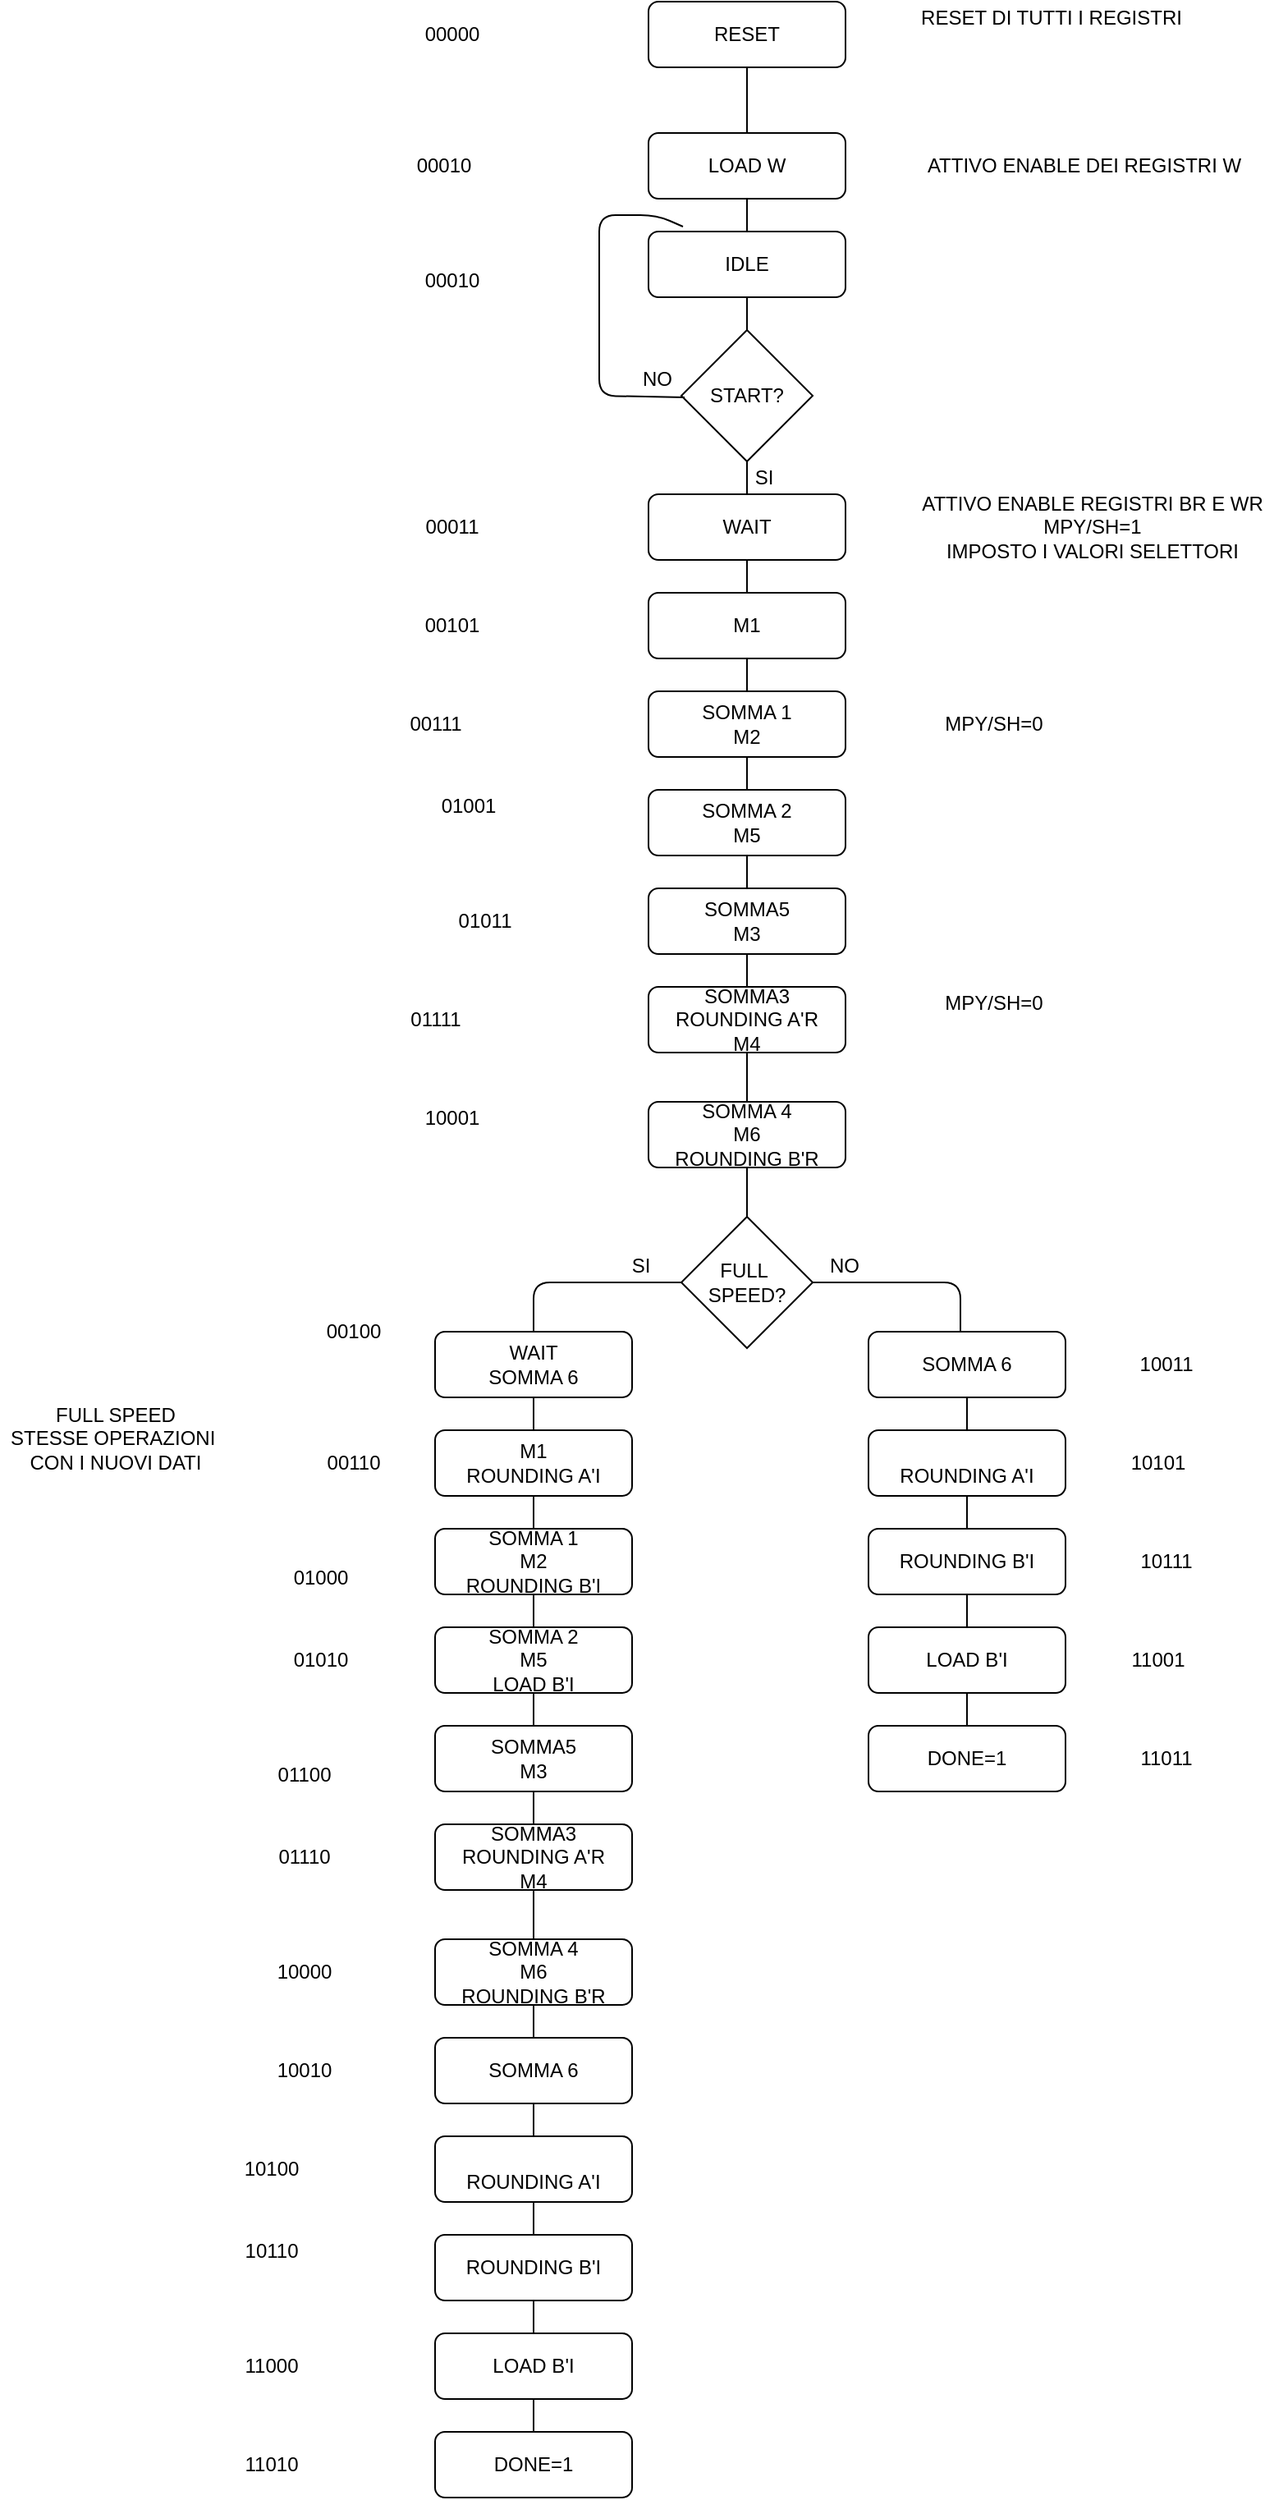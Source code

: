 <mxfile version="14.1.4" type="github">
  <diagram id="C5RBs43oDa-KdzZeNtuy" name="Page-1">
    <mxGraphModel dx="1695" dy="1603" grid="1" gridSize="10" guides="1" tooltips="1" connect="1" arrows="1" fold="1" page="1" pageScale="1" pageWidth="827" pageHeight="1169" math="0" shadow="0">
      <root>
        <mxCell id="WIyWlLk6GJQsqaUBKTNV-0" />
        <mxCell id="WIyWlLk6GJQsqaUBKTNV-1" parent="WIyWlLk6GJQsqaUBKTNV-0" />
        <mxCell id="U7MY-IpCY7Ir71Thvj8e-0" value="IDLE" style="rounded=1;whiteSpace=wrap;html=1;" parent="WIyWlLk6GJQsqaUBKTNV-1" vertex="1">
          <mxGeometry x="310" y="60" width="120" height="40" as="geometry" />
        </mxCell>
        <mxCell id="U7MY-IpCY7Ir71Thvj8e-1" value="" style="endArrow=none;html=1;entryX=0.5;entryY=1;entryDx=0;entryDy=0;" parent="WIyWlLk6GJQsqaUBKTNV-1" target="U7MY-IpCY7Ir71Thvj8e-0" edge="1">
          <mxGeometry width="50" height="50" relative="1" as="geometry">
            <mxPoint x="370" y="120" as="sourcePoint" />
            <mxPoint x="440" y="250" as="targetPoint" />
          </mxGeometry>
        </mxCell>
        <mxCell id="U7MY-IpCY7Ir71Thvj8e-2" value="START?" style="rhombus;whiteSpace=wrap;html=1;" parent="WIyWlLk6GJQsqaUBKTNV-1" vertex="1">
          <mxGeometry x="330" y="120" width="80" height="80" as="geometry" />
        </mxCell>
        <mxCell id="U7MY-IpCY7Ir71Thvj8e-4" value="NO" style="text;html=1;align=center;verticalAlign=middle;resizable=0;points=[];autosize=1;" parent="WIyWlLk6GJQsqaUBKTNV-1" vertex="1">
          <mxGeometry x="300" y="140" width="30" height="20" as="geometry" />
        </mxCell>
        <mxCell id="U7MY-IpCY7Ir71Thvj8e-5" value="" style="endArrow=none;html=1;entryX=0.5;entryY=1;entryDx=0;entryDy=0;" parent="WIyWlLk6GJQsqaUBKTNV-1" target="U7MY-IpCY7Ir71Thvj8e-2" edge="1">
          <mxGeometry width="50" height="50" relative="1" as="geometry">
            <mxPoint x="370" y="220" as="sourcePoint" />
            <mxPoint x="440" y="250" as="targetPoint" />
          </mxGeometry>
        </mxCell>
        <mxCell id="U7MY-IpCY7Ir71Thvj8e-6" value="WAIT" style="rounded=1;whiteSpace=wrap;html=1;" parent="WIyWlLk6GJQsqaUBKTNV-1" vertex="1">
          <mxGeometry x="310" y="220" width="120" height="40" as="geometry" />
        </mxCell>
        <mxCell id="U7MY-IpCY7Ir71Thvj8e-7" value="ATTIVO&amp;nbsp;ENABLE REGISTRI BR E WR&lt;br&gt;MPY/SH=1&lt;br&gt;IMPOSTO I VALORI SELETTORI" style="text;html=1;align=center;verticalAlign=middle;resizable=0;points=[];autosize=1;" parent="WIyWlLk6GJQsqaUBKTNV-1" vertex="1">
          <mxGeometry x="470" y="215" width="220" height="50" as="geometry" />
        </mxCell>
        <mxCell id="U7MY-IpCY7Ir71Thvj8e-8" value="" style="endArrow=none;html=1;entryX=0.5;entryY=1;entryDx=0;entryDy=0;" parent="WIyWlLk6GJQsqaUBKTNV-1" target="U7MY-IpCY7Ir71Thvj8e-6" edge="1">
          <mxGeometry width="50" height="50" relative="1" as="geometry">
            <mxPoint x="370" y="280" as="sourcePoint" />
            <mxPoint x="440" y="240" as="targetPoint" />
          </mxGeometry>
        </mxCell>
        <mxCell id="U7MY-IpCY7Ir71Thvj8e-9" value="M1" style="rounded=1;whiteSpace=wrap;html=1;" parent="WIyWlLk6GJQsqaUBKTNV-1" vertex="1">
          <mxGeometry x="310" y="280" width="120" height="40" as="geometry" />
        </mxCell>
        <mxCell id="U7MY-IpCY7Ir71Thvj8e-10" value="" style="endArrow=none;html=1;exitX=0.5;exitY=1;exitDx=0;exitDy=0;" parent="WIyWlLk6GJQsqaUBKTNV-1" source="U7MY-IpCY7Ir71Thvj8e-9" edge="1">
          <mxGeometry width="50" height="50" relative="1" as="geometry">
            <mxPoint x="390" y="290" as="sourcePoint" />
            <mxPoint x="370" y="340" as="targetPoint" />
          </mxGeometry>
        </mxCell>
        <mxCell id="U7MY-IpCY7Ir71Thvj8e-11" value="SOMMA 1&lt;br&gt;M2" style="rounded=1;whiteSpace=wrap;html=1;" parent="WIyWlLk6GJQsqaUBKTNV-1" vertex="1">
          <mxGeometry x="310" y="340" width="120" height="40" as="geometry" />
        </mxCell>
        <mxCell id="U7MY-IpCY7Ir71Thvj8e-12" value="SOMMA 2&lt;br&gt;M5" style="rounded=1;whiteSpace=wrap;html=1;" parent="WIyWlLk6GJQsqaUBKTNV-1" vertex="1">
          <mxGeometry x="310" y="400" width="120" height="40" as="geometry" />
        </mxCell>
        <mxCell id="U7MY-IpCY7Ir71Thvj8e-13" value="" style="endArrow=none;html=1;entryX=0.5;entryY=1;entryDx=0;entryDy=0;" parent="WIyWlLk6GJQsqaUBKTNV-1" target="U7MY-IpCY7Ir71Thvj8e-12" edge="1">
          <mxGeometry width="50" height="50" relative="1" as="geometry">
            <mxPoint x="370" y="460" as="sourcePoint" />
            <mxPoint x="440" y="420" as="targetPoint" />
          </mxGeometry>
        </mxCell>
        <mxCell id="U7MY-IpCY7Ir71Thvj8e-14" value="SOMMA5&lt;br&gt;M3" style="rounded=1;whiteSpace=wrap;html=1;" parent="WIyWlLk6GJQsqaUBKTNV-1" vertex="1">
          <mxGeometry x="310" y="460" width="120" height="40" as="geometry" />
        </mxCell>
        <mxCell id="U7MY-IpCY7Ir71Thvj8e-15" value="" style="endArrow=none;html=1;exitX=0.5;exitY=1;exitDx=0;exitDy=0;" parent="WIyWlLk6GJQsqaUBKTNV-1" source="U7MY-IpCY7Ir71Thvj8e-14" edge="1">
          <mxGeometry width="50" height="50" relative="1" as="geometry">
            <mxPoint x="390" y="470" as="sourcePoint" />
            <mxPoint x="370" y="520" as="targetPoint" />
          </mxGeometry>
        </mxCell>
        <mxCell id="U7MY-IpCY7Ir71Thvj8e-16" value="SOMMA3&lt;br&gt;ROUNDING A&#39;R&lt;br&gt;M4" style="rounded=1;whiteSpace=wrap;html=1;" parent="WIyWlLk6GJQsqaUBKTNV-1" vertex="1">
          <mxGeometry x="310" y="520" width="120" height="40" as="geometry" />
        </mxCell>
        <mxCell id="U7MY-IpCY7Ir71Thvj8e-17" value="" style="endArrow=none;html=1;entryX=0.5;entryY=1;entryDx=0;entryDy=0;exitX=0.5;exitY=0;exitDx=0;exitDy=0;" parent="WIyWlLk6GJQsqaUBKTNV-1" source="U7MY-IpCY7Ir71Thvj8e-12" target="U7MY-IpCY7Ir71Thvj8e-11" edge="1">
          <mxGeometry width="50" height="50" relative="1" as="geometry">
            <mxPoint x="390" y="410" as="sourcePoint" />
            <mxPoint x="440" y="360" as="targetPoint" />
          </mxGeometry>
        </mxCell>
        <mxCell id="U7MY-IpCY7Ir71Thvj8e-18" value="SOMMA 4&lt;br&gt;M6&lt;br&gt;ROUNDING B&#39;R" style="rounded=1;whiteSpace=wrap;html=1;" parent="WIyWlLk6GJQsqaUBKTNV-1" vertex="1">
          <mxGeometry x="310" y="590" width="120" height="40" as="geometry" />
        </mxCell>
        <mxCell id="U7MY-IpCY7Ir71Thvj8e-25" value="" style="endArrow=none;html=1;exitX=0.5;exitY=1;exitDx=0;exitDy=0;entryX=0.5;entryY=0;entryDx=0;entryDy=0;" parent="WIyWlLk6GJQsqaUBKTNV-1" source="U7MY-IpCY7Ir71Thvj8e-16" target="U7MY-IpCY7Ir71Thvj8e-18" edge="1">
          <mxGeometry width="50" height="50" relative="1" as="geometry">
            <mxPoint x="390" y="460" as="sourcePoint" />
            <mxPoint x="440" y="410" as="targetPoint" />
          </mxGeometry>
        </mxCell>
        <mxCell id="U7MY-IpCY7Ir71Thvj8e-26" value="" style="endArrow=none;html=1;exitX=0.5;exitY=1;exitDx=0;exitDy=0;" parent="WIyWlLk6GJQsqaUBKTNV-1" source="U7MY-IpCY7Ir71Thvj8e-18" target="U7MY-IpCY7Ir71Thvj8e-27" edge="1">
          <mxGeometry width="50" height="50" relative="1" as="geometry">
            <mxPoint x="390" y="650" as="sourcePoint" />
            <mxPoint x="370" y="650" as="targetPoint" />
          </mxGeometry>
        </mxCell>
        <mxCell id="U7MY-IpCY7Ir71Thvj8e-27" value="FULL&amp;nbsp;&lt;br&gt;SPEED?" style="rhombus;whiteSpace=wrap;html=1;" parent="WIyWlLk6GJQsqaUBKTNV-1" vertex="1">
          <mxGeometry x="330" y="660" width="80" height="80" as="geometry" />
        </mxCell>
        <mxCell id="U7MY-IpCY7Ir71Thvj8e-28" value="" style="endArrow=none;html=1;entryX=0;entryY=0.5;entryDx=0;entryDy=0;" parent="WIyWlLk6GJQsqaUBKTNV-1" target="U7MY-IpCY7Ir71Thvj8e-27" edge="1">
          <mxGeometry width="50" height="50" relative="1" as="geometry">
            <mxPoint x="240" y="730" as="sourcePoint" />
            <mxPoint x="440" y="730" as="targetPoint" />
            <Array as="points">
              <mxPoint x="240" y="700" />
            </Array>
          </mxGeometry>
        </mxCell>
        <mxCell id="U7MY-IpCY7Ir71Thvj8e-30" value="" style="endArrow=none;html=1;exitX=1;exitY=0.5;exitDx=0;exitDy=0;" parent="WIyWlLk6GJQsqaUBKTNV-1" source="U7MY-IpCY7Ir71Thvj8e-27" edge="1">
          <mxGeometry width="50" height="50" relative="1" as="geometry">
            <mxPoint x="390" y="780" as="sourcePoint" />
            <mxPoint x="500" y="730" as="targetPoint" />
            <Array as="points">
              <mxPoint x="500" y="700" />
            </Array>
          </mxGeometry>
        </mxCell>
        <mxCell id="U7MY-IpCY7Ir71Thvj8e-31" value="SI" style="text;html=1;align=center;verticalAlign=middle;resizable=0;points=[];autosize=1;" parent="WIyWlLk6GJQsqaUBKTNV-1" vertex="1">
          <mxGeometry x="290" y="680" width="30" height="20" as="geometry" />
        </mxCell>
        <mxCell id="U7MY-IpCY7Ir71Thvj8e-32" value="NO" style="text;html=1;align=center;verticalAlign=middle;resizable=0;points=[];autosize=1;" parent="WIyWlLk6GJQsqaUBKTNV-1" vertex="1">
          <mxGeometry x="414" y="680" width="30" height="20" as="geometry" />
        </mxCell>
        <mxCell id="U7MY-IpCY7Ir71Thvj8e-33" value="WAIT&lt;br&gt;SOMMA 6" style="rounded=1;whiteSpace=wrap;html=1;" parent="WIyWlLk6GJQsqaUBKTNV-1" vertex="1">
          <mxGeometry x="180" y="730" width="120" height="40" as="geometry" />
        </mxCell>
        <mxCell id="U7MY-IpCY7Ir71Thvj8e-34" value="" style="endArrow=none;html=1;entryX=0.5;entryY=1;entryDx=0;entryDy=0;" parent="WIyWlLk6GJQsqaUBKTNV-1" target="U7MY-IpCY7Ir71Thvj8e-33" edge="1">
          <mxGeometry width="50" height="50" relative="1" as="geometry">
            <mxPoint x="240" y="790" as="sourcePoint" />
            <mxPoint x="310" y="750" as="targetPoint" />
          </mxGeometry>
        </mxCell>
        <mxCell id="U7MY-IpCY7Ir71Thvj8e-35" value="M1&lt;br&gt;ROUNDING A&#39;I" style="rounded=1;whiteSpace=wrap;html=1;" parent="WIyWlLk6GJQsqaUBKTNV-1" vertex="1">
          <mxGeometry x="180" y="790" width="120" height="40" as="geometry" />
        </mxCell>
        <mxCell id="U7MY-IpCY7Ir71Thvj8e-36" value="" style="endArrow=none;html=1;exitX=0.5;exitY=1;exitDx=0;exitDy=0;" parent="WIyWlLk6GJQsqaUBKTNV-1" source="U7MY-IpCY7Ir71Thvj8e-35" edge="1">
          <mxGeometry width="50" height="50" relative="1" as="geometry">
            <mxPoint x="260" y="800" as="sourcePoint" />
            <mxPoint x="240" y="850" as="targetPoint" />
          </mxGeometry>
        </mxCell>
        <mxCell id="U7MY-IpCY7Ir71Thvj8e-37" value="SOMMA 1&lt;br&gt;M2&lt;br&gt;ROUNDING B&#39;I" style="rounded=1;whiteSpace=wrap;html=1;" parent="WIyWlLk6GJQsqaUBKTNV-1" vertex="1">
          <mxGeometry x="180" y="850" width="120" height="40" as="geometry" />
        </mxCell>
        <mxCell id="U7MY-IpCY7Ir71Thvj8e-38" value="SOMMA 2&lt;br&gt;M5&lt;br&gt;LOAD B&#39;I" style="rounded=1;whiteSpace=wrap;html=1;" parent="WIyWlLk6GJQsqaUBKTNV-1" vertex="1">
          <mxGeometry x="180" y="910" width="120" height="40" as="geometry" />
        </mxCell>
        <mxCell id="U7MY-IpCY7Ir71Thvj8e-39" value="" style="endArrow=none;html=1;entryX=0.5;entryY=1;entryDx=0;entryDy=0;" parent="WIyWlLk6GJQsqaUBKTNV-1" target="U7MY-IpCY7Ir71Thvj8e-38" edge="1">
          <mxGeometry width="50" height="50" relative="1" as="geometry">
            <mxPoint x="240" y="970" as="sourcePoint" />
            <mxPoint x="310" y="930" as="targetPoint" />
          </mxGeometry>
        </mxCell>
        <mxCell id="U7MY-IpCY7Ir71Thvj8e-40" value="SOMMA5&lt;br&gt;M3" style="rounded=1;whiteSpace=wrap;html=1;" parent="WIyWlLk6GJQsqaUBKTNV-1" vertex="1">
          <mxGeometry x="180" y="970" width="120" height="40" as="geometry" />
        </mxCell>
        <mxCell id="U7MY-IpCY7Ir71Thvj8e-41" value="" style="endArrow=none;html=1;exitX=0.5;exitY=1;exitDx=0;exitDy=0;" parent="WIyWlLk6GJQsqaUBKTNV-1" source="U7MY-IpCY7Ir71Thvj8e-40" edge="1">
          <mxGeometry width="50" height="50" relative="1" as="geometry">
            <mxPoint x="260" y="980" as="sourcePoint" />
            <mxPoint x="240" y="1030" as="targetPoint" />
          </mxGeometry>
        </mxCell>
        <mxCell id="U7MY-IpCY7Ir71Thvj8e-42" value="SOMMA3&lt;br&gt;ROUNDING A&#39;R&lt;br&gt;M4" style="rounded=1;whiteSpace=wrap;html=1;" parent="WIyWlLk6GJQsqaUBKTNV-1" vertex="1">
          <mxGeometry x="180" y="1030" width="120" height="40" as="geometry" />
        </mxCell>
        <mxCell id="U7MY-IpCY7Ir71Thvj8e-43" value="" style="endArrow=none;html=1;entryX=0.5;entryY=1;entryDx=0;entryDy=0;exitX=0.5;exitY=0;exitDx=0;exitDy=0;" parent="WIyWlLk6GJQsqaUBKTNV-1" source="U7MY-IpCY7Ir71Thvj8e-38" target="U7MY-IpCY7Ir71Thvj8e-37" edge="1">
          <mxGeometry width="50" height="50" relative="1" as="geometry">
            <mxPoint x="260" y="920" as="sourcePoint" />
            <mxPoint x="310" y="870" as="targetPoint" />
          </mxGeometry>
        </mxCell>
        <mxCell id="U7MY-IpCY7Ir71Thvj8e-44" value="SOMMA 4&lt;br&gt;M6&lt;br&gt;ROUNDING B&#39;R" style="rounded=1;whiteSpace=wrap;html=1;" parent="WIyWlLk6GJQsqaUBKTNV-1" vertex="1">
          <mxGeometry x="180" y="1100" width="120" height="40" as="geometry" />
        </mxCell>
        <mxCell id="U7MY-IpCY7Ir71Thvj8e-45" value="" style="endArrow=none;html=1;exitX=0.5;exitY=1;exitDx=0;exitDy=0;entryX=0.5;entryY=0;entryDx=0;entryDy=0;" parent="WIyWlLk6GJQsqaUBKTNV-1" source="U7MY-IpCY7Ir71Thvj8e-42" target="U7MY-IpCY7Ir71Thvj8e-44" edge="1">
          <mxGeometry width="50" height="50" relative="1" as="geometry">
            <mxPoint x="260" y="970" as="sourcePoint" />
            <mxPoint x="310" y="920" as="targetPoint" />
          </mxGeometry>
        </mxCell>
        <mxCell id="U7MY-IpCY7Ir71Thvj8e-47" value="SOMMA 6" style="rounded=1;whiteSpace=wrap;html=1;" parent="WIyWlLk6GJQsqaUBKTNV-1" vertex="1">
          <mxGeometry x="444" y="730" width="120" height="40" as="geometry" />
        </mxCell>
        <mxCell id="U7MY-IpCY7Ir71Thvj8e-48" value="&lt;br&gt;ROUNDING A&#39;I" style="rounded=1;whiteSpace=wrap;html=1;" parent="WIyWlLk6GJQsqaUBKTNV-1" vertex="1">
          <mxGeometry x="444" y="790" width="120" height="40" as="geometry" />
        </mxCell>
        <mxCell id="U7MY-IpCY7Ir71Thvj8e-49" value="" style="endArrow=none;html=1;entryX=0.5;entryY=1;entryDx=0;entryDy=0;exitX=0.5;exitY=0;exitDx=0;exitDy=0;" parent="WIyWlLk6GJQsqaUBKTNV-1" source="U7MY-IpCY7Ir71Thvj8e-48" target="U7MY-IpCY7Ir71Thvj8e-47" edge="1">
          <mxGeometry width="50" height="50" relative="1" as="geometry">
            <mxPoint x="410" y="970" as="sourcePoint" />
            <mxPoint x="460" y="920" as="targetPoint" />
          </mxGeometry>
        </mxCell>
        <mxCell id="U7MY-IpCY7Ir71Thvj8e-50" value="" style="endArrow=none;html=1;exitX=0.5;exitY=1;exitDx=0;exitDy=0;" parent="WIyWlLk6GJQsqaUBKTNV-1" source="U7MY-IpCY7Ir71Thvj8e-44" edge="1">
          <mxGeometry width="50" height="50" relative="1" as="geometry">
            <mxPoint x="400" y="770" as="sourcePoint" />
            <mxPoint x="240" y="1160" as="targetPoint" />
          </mxGeometry>
        </mxCell>
        <mxCell id="U7MY-IpCY7Ir71Thvj8e-54" value="ROUNDING B&#39;I" style="rounded=1;whiteSpace=wrap;html=1;" parent="WIyWlLk6GJQsqaUBKTNV-1" vertex="1">
          <mxGeometry x="444" y="850" width="120" height="40" as="geometry" />
        </mxCell>
        <mxCell id="U7MY-IpCY7Ir71Thvj8e-55" value="" style="endArrow=none;html=1;entryX=0.5;entryY=1;entryDx=0;entryDy=0;exitX=0.5;exitY=0;exitDx=0;exitDy=0;" parent="WIyWlLk6GJQsqaUBKTNV-1" source="U7MY-IpCY7Ir71Thvj8e-54" target="U7MY-IpCY7Ir71Thvj8e-48" edge="1">
          <mxGeometry width="50" height="50" relative="1" as="geometry">
            <mxPoint x="410" y="970" as="sourcePoint" />
            <mxPoint x="460" y="920" as="targetPoint" />
          </mxGeometry>
        </mxCell>
        <mxCell id="U7MY-IpCY7Ir71Thvj8e-58" value="FULL SPEED&lt;br&gt;STESSE OPERAZIONI&amp;nbsp;&lt;br&gt;CON I NUOVI DATI" style="text;html=1;align=center;verticalAlign=middle;resizable=0;points=[];autosize=1;" parent="WIyWlLk6GJQsqaUBKTNV-1" vertex="1">
          <mxGeometry x="-85" y="770" width="140" height="50" as="geometry" />
        </mxCell>
        <mxCell id="U7MY-IpCY7Ir71Thvj8e-59" value="MPY/SH=0" style="text;html=1;align=center;verticalAlign=middle;resizable=0;points=[];autosize=1;" parent="WIyWlLk6GJQsqaUBKTNV-1" vertex="1">
          <mxGeometry x="480" y="350" width="80" height="20" as="geometry" />
        </mxCell>
        <mxCell id="U7MY-IpCY7Ir71Thvj8e-60" value="MPY/SH=0" style="text;html=1;align=center;verticalAlign=middle;resizable=0;points=[];autosize=1;" parent="WIyWlLk6GJQsqaUBKTNV-1" vertex="1">
          <mxGeometry x="480" y="520" width="80" height="20" as="geometry" />
        </mxCell>
        <mxCell id="U7MY-IpCY7Ir71Thvj8e-61" value="SI" style="text;html=1;align=center;verticalAlign=middle;resizable=0;points=[];autosize=1;" parent="WIyWlLk6GJQsqaUBKTNV-1" vertex="1">
          <mxGeometry x="365" y="200" width="30" height="20" as="geometry" />
        </mxCell>
        <mxCell id="0m0kzLlapoQritPfsvde-0" value="RESET DI TUTTI I REGISTRI" style="text;html=1;align=center;verticalAlign=middle;resizable=0;points=[];autosize=1;" parent="WIyWlLk6GJQsqaUBKTNV-1" vertex="1">
          <mxGeometry x="470" y="-80" width="170" height="20" as="geometry" />
        </mxCell>
        <mxCell id="0m0kzLlapoQritPfsvde-1" value="" style="endArrow=none;html=1;exitX=0.5;exitY=0;exitDx=0;exitDy=0;" parent="WIyWlLk6GJQsqaUBKTNV-1" source="U7MY-IpCY7Ir71Thvj8e-0" edge="1">
          <mxGeometry width="50" height="50" relative="1" as="geometry">
            <mxPoint x="380" y="250" as="sourcePoint" />
            <mxPoint x="370" y="40" as="targetPoint" />
          </mxGeometry>
        </mxCell>
        <mxCell id="0m0kzLlapoQritPfsvde-2" value="LOAD W" style="rounded=1;whiteSpace=wrap;html=1;" parent="WIyWlLk6GJQsqaUBKTNV-1" vertex="1">
          <mxGeometry x="310" width="120" height="40" as="geometry" />
        </mxCell>
        <mxCell id="0m0kzLlapoQritPfsvde-3" value="" style="endArrow=none;html=1;exitX=0.5;exitY=0;exitDx=0;exitDy=0;" parent="WIyWlLk6GJQsqaUBKTNV-1" source="0m0kzLlapoQritPfsvde-2" target="0m0kzLlapoQritPfsvde-4" edge="1">
          <mxGeometry width="50" height="50" relative="1" as="geometry">
            <mxPoint x="380" y="70" as="sourcePoint" />
            <mxPoint x="370" y="-20" as="targetPoint" />
          </mxGeometry>
        </mxCell>
        <mxCell id="0m0kzLlapoQritPfsvde-4" value="RESET" style="rounded=1;whiteSpace=wrap;html=1;" parent="WIyWlLk6GJQsqaUBKTNV-1" vertex="1">
          <mxGeometry x="310" y="-80" width="120" height="40" as="geometry" />
        </mxCell>
        <mxCell id="0m0kzLlapoQritPfsvde-6" value="" style="endArrow=none;html=1;entryX=0.5;entryY=1;entryDx=0;entryDy=0;" parent="WIyWlLk6GJQsqaUBKTNV-1" target="U7MY-IpCY7Ir71Thvj8e-54" edge="1">
          <mxGeometry width="50" height="50" relative="1" as="geometry">
            <mxPoint x="504" y="910" as="sourcePoint" />
            <mxPoint x="430" y="670" as="targetPoint" />
          </mxGeometry>
        </mxCell>
        <mxCell id="0m0kzLlapoQritPfsvde-7" value="LOAD B&#39;I" style="rounded=1;whiteSpace=wrap;html=1;" parent="WIyWlLk6GJQsqaUBKTNV-1" vertex="1">
          <mxGeometry x="444" y="910" width="120" height="40" as="geometry" />
        </mxCell>
        <mxCell id="0m0kzLlapoQritPfsvde-8" value="" style="endArrow=none;html=1;entryX=0.5;entryY=1;entryDx=0;entryDy=0;" parent="WIyWlLk6GJQsqaUBKTNV-1" target="0m0kzLlapoQritPfsvde-7" edge="1">
          <mxGeometry width="50" height="50" relative="1" as="geometry">
            <mxPoint x="504" y="970" as="sourcePoint" />
            <mxPoint x="430" y="840" as="targetPoint" />
          </mxGeometry>
        </mxCell>
        <mxCell id="0m0kzLlapoQritPfsvde-9" value="DONE=1" style="rounded=1;whiteSpace=wrap;html=1;" parent="WIyWlLk6GJQsqaUBKTNV-1" vertex="1">
          <mxGeometry x="444" y="970" width="120" height="40" as="geometry" />
        </mxCell>
        <mxCell id="0m0kzLlapoQritPfsvde-11" value="SOMMA 6&lt;br&gt;" style="rounded=1;whiteSpace=wrap;html=1;" parent="WIyWlLk6GJQsqaUBKTNV-1" vertex="1">
          <mxGeometry x="180" y="1160" width="120" height="40" as="geometry" />
        </mxCell>
        <mxCell id="0m0kzLlapoQritPfsvde-12" value="&lt;br&gt;ROUNDING A&#39;I" style="rounded=1;whiteSpace=wrap;html=1;" parent="WIyWlLk6GJQsqaUBKTNV-1" vertex="1">
          <mxGeometry x="180" y="1220" width="120" height="40" as="geometry" />
        </mxCell>
        <mxCell id="0m0kzLlapoQritPfsvde-13" value="" style="endArrow=none;html=1;entryX=0.5;entryY=1;entryDx=0;entryDy=0;exitX=0.5;exitY=0;exitDx=0;exitDy=0;" parent="WIyWlLk6GJQsqaUBKTNV-1" source="0m0kzLlapoQritPfsvde-12" target="0m0kzLlapoQritPfsvde-11" edge="1">
          <mxGeometry width="50" height="50" relative="1" as="geometry">
            <mxPoint x="146" y="1400" as="sourcePoint" />
            <mxPoint x="196" y="1350" as="targetPoint" />
          </mxGeometry>
        </mxCell>
        <mxCell id="0m0kzLlapoQritPfsvde-14" value="ROUNDING B&#39;I" style="rounded=1;whiteSpace=wrap;html=1;" parent="WIyWlLk6GJQsqaUBKTNV-1" vertex="1">
          <mxGeometry x="180" y="1280" width="120" height="40" as="geometry" />
        </mxCell>
        <mxCell id="0m0kzLlapoQritPfsvde-15" value="" style="endArrow=none;html=1;entryX=0.5;entryY=1;entryDx=0;entryDy=0;exitX=0.5;exitY=0;exitDx=0;exitDy=0;" parent="WIyWlLk6GJQsqaUBKTNV-1" source="0m0kzLlapoQritPfsvde-14" target="0m0kzLlapoQritPfsvde-12" edge="1">
          <mxGeometry width="50" height="50" relative="1" as="geometry">
            <mxPoint x="146" y="1400" as="sourcePoint" />
            <mxPoint x="196" y="1350" as="targetPoint" />
          </mxGeometry>
        </mxCell>
        <mxCell id="0m0kzLlapoQritPfsvde-16" value="" style="endArrow=none;html=1;entryX=0.5;entryY=1;entryDx=0;entryDy=0;" parent="WIyWlLk6GJQsqaUBKTNV-1" target="0m0kzLlapoQritPfsvde-14" edge="1">
          <mxGeometry width="50" height="50" relative="1" as="geometry">
            <mxPoint x="240" y="1340" as="sourcePoint" />
            <mxPoint x="166" y="1100" as="targetPoint" />
          </mxGeometry>
        </mxCell>
        <mxCell id="0m0kzLlapoQritPfsvde-17" value="LOAD B&#39;I" style="rounded=1;whiteSpace=wrap;html=1;" parent="WIyWlLk6GJQsqaUBKTNV-1" vertex="1">
          <mxGeometry x="180" y="1340" width="120" height="40" as="geometry" />
        </mxCell>
        <mxCell id="0m0kzLlapoQritPfsvde-18" value="" style="endArrow=none;html=1;entryX=0.5;entryY=1;entryDx=0;entryDy=0;" parent="WIyWlLk6GJQsqaUBKTNV-1" target="0m0kzLlapoQritPfsvde-17" edge="1">
          <mxGeometry width="50" height="50" relative="1" as="geometry">
            <mxPoint x="240" y="1400" as="sourcePoint" />
            <mxPoint x="166" y="1270" as="targetPoint" />
          </mxGeometry>
        </mxCell>
        <mxCell id="0m0kzLlapoQritPfsvde-19" value="DONE=1" style="rounded=1;whiteSpace=wrap;html=1;" parent="WIyWlLk6GJQsqaUBKTNV-1" vertex="1">
          <mxGeometry x="180" y="1400" width="120" height="40" as="geometry" />
        </mxCell>
        <mxCell id="0m0kzLlapoQritPfsvde-20" value="ATTIVO ENABLE DEI REGISTRI W" style="text;html=1;align=center;verticalAlign=middle;resizable=0;points=[];autosize=1;" parent="WIyWlLk6GJQsqaUBKTNV-1" vertex="1">
          <mxGeometry x="470" y="10" width="210" height="20" as="geometry" />
        </mxCell>
        <mxCell id="afpEEvx1LVi_tAe3_V21-0" value="00000" style="text;html=1;align=center;verticalAlign=middle;resizable=0;points=[];autosize=1;" vertex="1" parent="WIyWlLk6GJQsqaUBKTNV-1">
          <mxGeometry x="165" y="-70" width="50" height="20" as="geometry" />
        </mxCell>
        <mxCell id="afpEEvx1LVi_tAe3_V21-1" value="00010" style="text;html=1;align=center;verticalAlign=middle;resizable=0;points=[];autosize=1;" vertex="1" parent="WIyWlLk6GJQsqaUBKTNV-1">
          <mxGeometry x="160" y="10" width="50" height="20" as="geometry" />
        </mxCell>
        <mxCell id="afpEEvx1LVi_tAe3_V21-2" value="00010" style="text;html=1;align=center;verticalAlign=middle;resizable=0;points=[];autosize=1;" vertex="1" parent="WIyWlLk6GJQsqaUBKTNV-1">
          <mxGeometry x="165" y="80" width="50" height="20" as="geometry" />
        </mxCell>
        <mxCell id="afpEEvx1LVi_tAe3_V21-3" value="00011" style="text;html=1;align=center;verticalAlign=middle;resizable=0;points=[];autosize=1;" vertex="1" parent="WIyWlLk6GJQsqaUBKTNV-1">
          <mxGeometry x="165" y="230" width="50" height="20" as="geometry" />
        </mxCell>
        <mxCell id="afpEEvx1LVi_tAe3_V21-4" value="00101" style="text;html=1;align=center;verticalAlign=middle;resizable=0;points=[];autosize=1;" vertex="1" parent="WIyWlLk6GJQsqaUBKTNV-1">
          <mxGeometry x="165" y="290" width="50" height="20" as="geometry" />
        </mxCell>
        <mxCell id="afpEEvx1LVi_tAe3_V21-6" value="" style="endArrow=none;html=1;exitX=1.067;exitY=1.05;exitDx=0;exitDy=0;exitPerimeter=0;entryX=0.175;entryY=-0.075;entryDx=0;entryDy=0;entryPerimeter=0;" edge="1" parent="WIyWlLk6GJQsqaUBKTNV-1" source="U7MY-IpCY7Ir71Thvj8e-4" target="U7MY-IpCY7Ir71Thvj8e-0">
          <mxGeometry width="50" height="50" relative="1" as="geometry">
            <mxPoint x="360" y="120" as="sourcePoint" />
            <mxPoint x="310" y="50" as="targetPoint" />
            <Array as="points">
              <mxPoint x="280" y="160" />
              <mxPoint x="280" y="50" />
              <mxPoint x="315" y="50" />
            </Array>
          </mxGeometry>
        </mxCell>
        <mxCell id="afpEEvx1LVi_tAe3_V21-7" value="00111" style="text;html=1;align=center;verticalAlign=middle;resizable=0;points=[];autosize=1;" vertex="1" parent="WIyWlLk6GJQsqaUBKTNV-1">
          <mxGeometry x="155" y="350" width="50" height="20" as="geometry" />
        </mxCell>
        <mxCell id="afpEEvx1LVi_tAe3_V21-8" value="01001" style="text;html=1;align=center;verticalAlign=middle;resizable=0;points=[];autosize=1;" vertex="1" parent="WIyWlLk6GJQsqaUBKTNV-1">
          <mxGeometry x="175" y="400" width="50" height="20" as="geometry" />
        </mxCell>
        <mxCell id="afpEEvx1LVi_tAe3_V21-9" value="01011" style="text;html=1;align=center;verticalAlign=middle;resizable=0;points=[];autosize=1;" vertex="1" parent="WIyWlLk6GJQsqaUBKTNV-1">
          <mxGeometry x="185" y="470" width="50" height="20" as="geometry" />
        </mxCell>
        <mxCell id="afpEEvx1LVi_tAe3_V21-10" value="01111" style="text;html=1;align=center;verticalAlign=middle;resizable=0;points=[];autosize=1;" vertex="1" parent="WIyWlLk6GJQsqaUBKTNV-1">
          <mxGeometry x="155" y="530" width="50" height="20" as="geometry" />
        </mxCell>
        <mxCell id="afpEEvx1LVi_tAe3_V21-11" value="10001" style="text;html=1;align=center;verticalAlign=middle;resizable=0;points=[];autosize=1;" vertex="1" parent="WIyWlLk6GJQsqaUBKTNV-1">
          <mxGeometry x="165" y="590" width="50" height="20" as="geometry" />
        </mxCell>
        <mxCell id="afpEEvx1LVi_tAe3_V21-12" value="10011" style="text;html=1;align=center;verticalAlign=middle;resizable=0;points=[];autosize=1;" vertex="1" parent="WIyWlLk6GJQsqaUBKTNV-1">
          <mxGeometry x="600" y="740" width="50" height="20" as="geometry" />
        </mxCell>
        <mxCell id="afpEEvx1LVi_tAe3_V21-13" value="00100" style="text;html=1;align=center;verticalAlign=middle;resizable=0;points=[];autosize=1;" vertex="1" parent="WIyWlLk6GJQsqaUBKTNV-1">
          <mxGeometry x="105" y="720" width="50" height="20" as="geometry" />
        </mxCell>
        <mxCell id="afpEEvx1LVi_tAe3_V21-14" value="10101" style="text;html=1;align=center;verticalAlign=middle;resizable=0;points=[];autosize=1;" vertex="1" parent="WIyWlLk6GJQsqaUBKTNV-1">
          <mxGeometry x="595" y="800" width="50" height="20" as="geometry" />
        </mxCell>
        <mxCell id="afpEEvx1LVi_tAe3_V21-15" value="10111" style="text;html=1;align=center;verticalAlign=middle;resizable=0;points=[];autosize=1;" vertex="1" parent="WIyWlLk6GJQsqaUBKTNV-1">
          <mxGeometry x="600" y="860" width="50" height="20" as="geometry" />
        </mxCell>
        <mxCell id="afpEEvx1LVi_tAe3_V21-16" value="11001" style="text;html=1;align=center;verticalAlign=middle;resizable=0;points=[];autosize=1;" vertex="1" parent="WIyWlLk6GJQsqaUBKTNV-1">
          <mxGeometry x="595" y="920" width="50" height="20" as="geometry" />
        </mxCell>
        <mxCell id="afpEEvx1LVi_tAe3_V21-17" value="11011" style="text;html=1;align=center;verticalAlign=middle;resizable=0;points=[];autosize=1;" vertex="1" parent="WIyWlLk6GJQsqaUBKTNV-1">
          <mxGeometry x="600" y="980" width="50" height="20" as="geometry" />
        </mxCell>
        <mxCell id="afpEEvx1LVi_tAe3_V21-18" value="00110" style="text;html=1;align=center;verticalAlign=middle;resizable=0;points=[];autosize=1;" vertex="1" parent="WIyWlLk6GJQsqaUBKTNV-1">
          <mxGeometry x="105" y="800" width="50" height="20" as="geometry" />
        </mxCell>
        <mxCell id="afpEEvx1LVi_tAe3_V21-19" value="01000" style="text;html=1;align=center;verticalAlign=middle;resizable=0;points=[];autosize=1;" vertex="1" parent="WIyWlLk6GJQsqaUBKTNV-1">
          <mxGeometry x="85" y="870" width="50" height="20" as="geometry" />
        </mxCell>
        <mxCell id="afpEEvx1LVi_tAe3_V21-21" value="01010" style="text;html=1;align=center;verticalAlign=middle;resizable=0;points=[];autosize=1;" vertex="1" parent="WIyWlLk6GJQsqaUBKTNV-1">
          <mxGeometry x="85" y="920" width="50" height="20" as="geometry" />
        </mxCell>
        <mxCell id="afpEEvx1LVi_tAe3_V21-22" value="01100" style="text;html=1;align=center;verticalAlign=middle;resizable=0;points=[];autosize=1;" vertex="1" parent="WIyWlLk6GJQsqaUBKTNV-1">
          <mxGeometry x="75" y="990" width="50" height="20" as="geometry" />
        </mxCell>
        <mxCell id="afpEEvx1LVi_tAe3_V21-23" value="01110" style="text;html=1;align=center;verticalAlign=middle;resizable=0;points=[];autosize=1;" vertex="1" parent="WIyWlLk6GJQsqaUBKTNV-1">
          <mxGeometry x="75" y="1040" width="50" height="20" as="geometry" />
        </mxCell>
        <mxCell id="afpEEvx1LVi_tAe3_V21-24" value="10000" style="text;html=1;align=center;verticalAlign=middle;resizable=0;points=[];autosize=1;" vertex="1" parent="WIyWlLk6GJQsqaUBKTNV-1">
          <mxGeometry x="75" y="1110" width="50" height="20" as="geometry" />
        </mxCell>
        <mxCell id="afpEEvx1LVi_tAe3_V21-25" value="10010" style="text;html=1;align=center;verticalAlign=middle;resizable=0;points=[];autosize=1;" vertex="1" parent="WIyWlLk6GJQsqaUBKTNV-1">
          <mxGeometry x="75" y="1170" width="50" height="20" as="geometry" />
        </mxCell>
        <mxCell id="afpEEvx1LVi_tAe3_V21-26" value="10100" style="text;html=1;align=center;verticalAlign=middle;resizable=0;points=[];autosize=1;" vertex="1" parent="WIyWlLk6GJQsqaUBKTNV-1">
          <mxGeometry x="55" y="1230" width="50" height="20" as="geometry" />
        </mxCell>
        <mxCell id="afpEEvx1LVi_tAe3_V21-27" value="10110" style="text;html=1;align=center;verticalAlign=middle;resizable=0;points=[];autosize=1;" vertex="1" parent="WIyWlLk6GJQsqaUBKTNV-1">
          <mxGeometry x="55" y="1280" width="50" height="20" as="geometry" />
        </mxCell>
        <mxCell id="afpEEvx1LVi_tAe3_V21-28" value="11000" style="text;html=1;align=center;verticalAlign=middle;resizable=0;points=[];autosize=1;" vertex="1" parent="WIyWlLk6GJQsqaUBKTNV-1">
          <mxGeometry x="55" y="1350" width="50" height="20" as="geometry" />
        </mxCell>
        <mxCell id="afpEEvx1LVi_tAe3_V21-29" value="11010" style="text;html=1;align=center;verticalAlign=middle;resizable=0;points=[];autosize=1;" vertex="1" parent="WIyWlLk6GJQsqaUBKTNV-1">
          <mxGeometry x="55" y="1410" width="50" height="20" as="geometry" />
        </mxCell>
      </root>
    </mxGraphModel>
  </diagram>
</mxfile>
